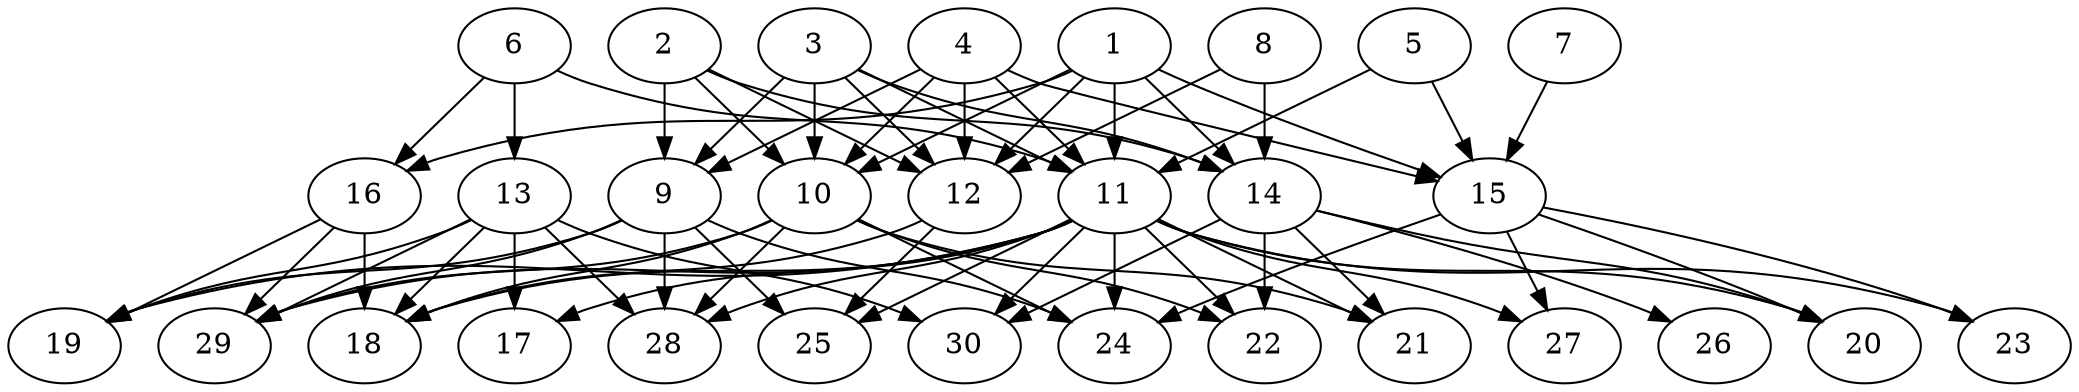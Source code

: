// DAG (tier=2-normal, mode=data, n=30, ccr=0.427, fat=0.679, density=0.542, regular=0.488, jump=0.178, mindata=2097152, maxdata=16777216)
// DAG automatically generated by daggen at Sun Aug 24 16:33:34 2025
// /home/ermia/Project/Environments/daggen/bin/daggen --dot --ccr 0.427 --fat 0.679 --regular 0.488 --density 0.542 --jump 0.178 --mindata 2097152 --maxdata 16777216 -n 30 
digraph G {
  1 [size="1277396490928168894464", alpha="0.15", expect_size="638698245464084447232"]
  1 -> 10 [size ="941832775139328"]
  1 -> 11 [size ="941832775139328"]
  1 -> 12 [size ="941832775139328"]
  1 -> 14 [size ="941832775139328"]
  1 -> 15 [size ="941832775139328"]
  1 -> 16 [size ="941832775139328"]
  2 [size="3529047689399126458368", alpha="0.07", expect_size="1764523844699563229184"]
  2 -> 9 [size ="1854364075425792"]
  2 -> 10 [size ="1854364075425792"]
  2 -> 12 [size ="1854364075425792"]
  2 -> 14 [size ="1854364075425792"]
  3 [size="165011601197083904", alpha="0.16", expect_size="82505800598541952"]
  3 -> 9 [size ="147271240908800"]
  3 -> 10 [size ="147271240908800"]
  3 -> 11 [size ="147271240908800"]
  3 -> 12 [size ="147271240908800"]
  3 -> 14 [size ="147271240908800"]
  4 [size="121514507795244777472", alpha="0.07", expect_size="60757253897622388736"]
  4 -> 9 [size ="196264645885952"]
  4 -> 10 [size ="196264645885952"]
  4 -> 11 [size ="196264645885952"]
  4 -> 12 [size ="196264645885952"]
  4 -> 15 [size ="196264645885952"]
  5 [size="2256426076582196736", alpha="0.03", expect_size="1128213038291098368"]
  5 -> 11 [size ="1426193559584768"]
  5 -> 15 [size ="1426193559584768"]
  6 [size="3354693662342450774016", alpha="0.04", expect_size="1677346831171225387008"]
  6 -> 11 [size ="1792772709285888"]
  6 -> 13 [size ="1792772709285888"]
  6 -> 16 [size ="1792772709285888"]
  7 [size="348152951337910272000", alpha="0.09", expect_size="174076475668955136000"]
  7 -> 15 [size ="395916292915200"]
  8 [size="47882890426533008", alpha="0.13", expect_size="23941445213266504"]
  8 -> 12 [size ="58642543935488"]
  8 -> 14 [size ="58642543935488"]
  9 [size="215241893039046720", alpha="0.19", expect_size="107620946519523360"]
  9 -> 19 [size ="84882319474688"]
  9 -> 24 [size ="84882319474688"]
  9 -> 25 [size ="84882319474688"]
  9 -> 28 [size ="84882319474688"]
  9 -> 29 [size ="84882319474688"]
  10 [size="94475111201273904", alpha="0.01", expect_size="47237555600636952"]
  10 -> 18 [size ="1813187586424832"]
  10 -> 21 [size ="1813187586424832"]
  10 -> 22 [size ="1813187586424832"]
  10 -> 24 [size ="1813187586424832"]
  10 -> 28 [size ="1813187586424832"]
  10 -> 29 [size ="1813187586424832"]
  11 [size="44630681653090451456", alpha="0.06", expect_size="22315340826545225728"]
  11 -> 17 [size ="100657390419968"]
  11 -> 18 [size ="100657390419968"]
  11 -> 19 [size ="100657390419968"]
  11 -> 20 [size ="100657390419968"]
  11 -> 21 [size ="100657390419968"]
  11 -> 22 [size ="100657390419968"]
  11 -> 23 [size ="100657390419968"]
  11 -> 24 [size ="100657390419968"]
  11 -> 25 [size ="100657390419968"]
  11 -> 27 [size ="100657390419968"]
  11 -> 28 [size ="100657390419968"]
  11 -> 29 [size ="100657390419968"]
  11 -> 30 [size ="100657390419968"]
  12 [size="2126246703300231936", alpha="0.06", expect_size="1063123351650115968"]
  12 -> 18 [size ="828324448305152"]
  12 -> 25 [size ="828324448305152"]
  13 [size="250334658456947552", alpha="0.03", expect_size="125167329228473776"]
  13 -> 17 [size ="331465745235968"]
  13 -> 18 [size ="331465745235968"]
  13 -> 19 [size ="331465745235968"]
  13 -> 28 [size ="331465745235968"]
  13 -> 29 [size ="331465745235968"]
  13 -> 30 [size ="331465745235968"]
  14 [size="1014934536011074502656", alpha="0.18", expect_size="507467268005537251328"]
  14 -> 20 [size ="807945390522368"]
  14 -> 21 [size ="807945390522368"]
  14 -> 22 [size ="807945390522368"]
  14 -> 26 [size ="807945390522368"]
  14 -> 30 [size ="807945390522368"]
  15 [size="883604021035101323264", alpha="0.11", expect_size="441802010517550661632"]
  15 -> 20 [size ="736650988617728"]
  15 -> 23 [size ="736650988617728"]
  15 -> 24 [size ="736650988617728"]
  15 -> 27 [size ="736650988617728"]
  16 [size="25777423658216952", alpha="0.10", expect_size="12888711829108476"]
  16 -> 18 [size ="565151124160512"]
  16 -> 19 [size ="565151124160512"]
  16 -> 29 [size ="565151124160512"]
  17 [size="1620925682343597056", alpha="0.09", expect_size="810462841171798528"]
  18 [size="983229010108351872", alpha="0.09", expect_size="491614505054175936"]
  19 [size="2228133758844796928000", alpha="0.06", expect_size="1114066879422398464000"]
  20 [size="103359271975925055488", alpha="0.09", expect_size="51679635987962527744"]
  21 [size="8871726354235045", alpha="0.01", expect_size="4435863177117522"]
  22 [size="3929233029179899904000", alpha="0.09", expect_size="1964616514589949952000"]
  23 [size="180109416916320256000", alpha="0.13", expect_size="90054708458160128000"]
  24 [size="1716452726028358144", alpha="0.10", expect_size="858226363014179072"]
  25 [size="2182850708275114016768", alpha="0.02", expect_size="1091425354137557008384"]
  26 [size="980744071654661632", alpha="0.04", expect_size="490372035827330816"]
  27 [size="2483066733756338405376", alpha="0.19", expect_size="1241533366878169202688"]
  28 [size="728842975191191040", alpha="0.03", expect_size="364421487595595520"]
  29 [size="2329790143507866", alpha="0.02", expect_size="1164895071753933"]
  30 [size="37166610068795293696", alpha="0.07", expect_size="18583305034397646848"]
}